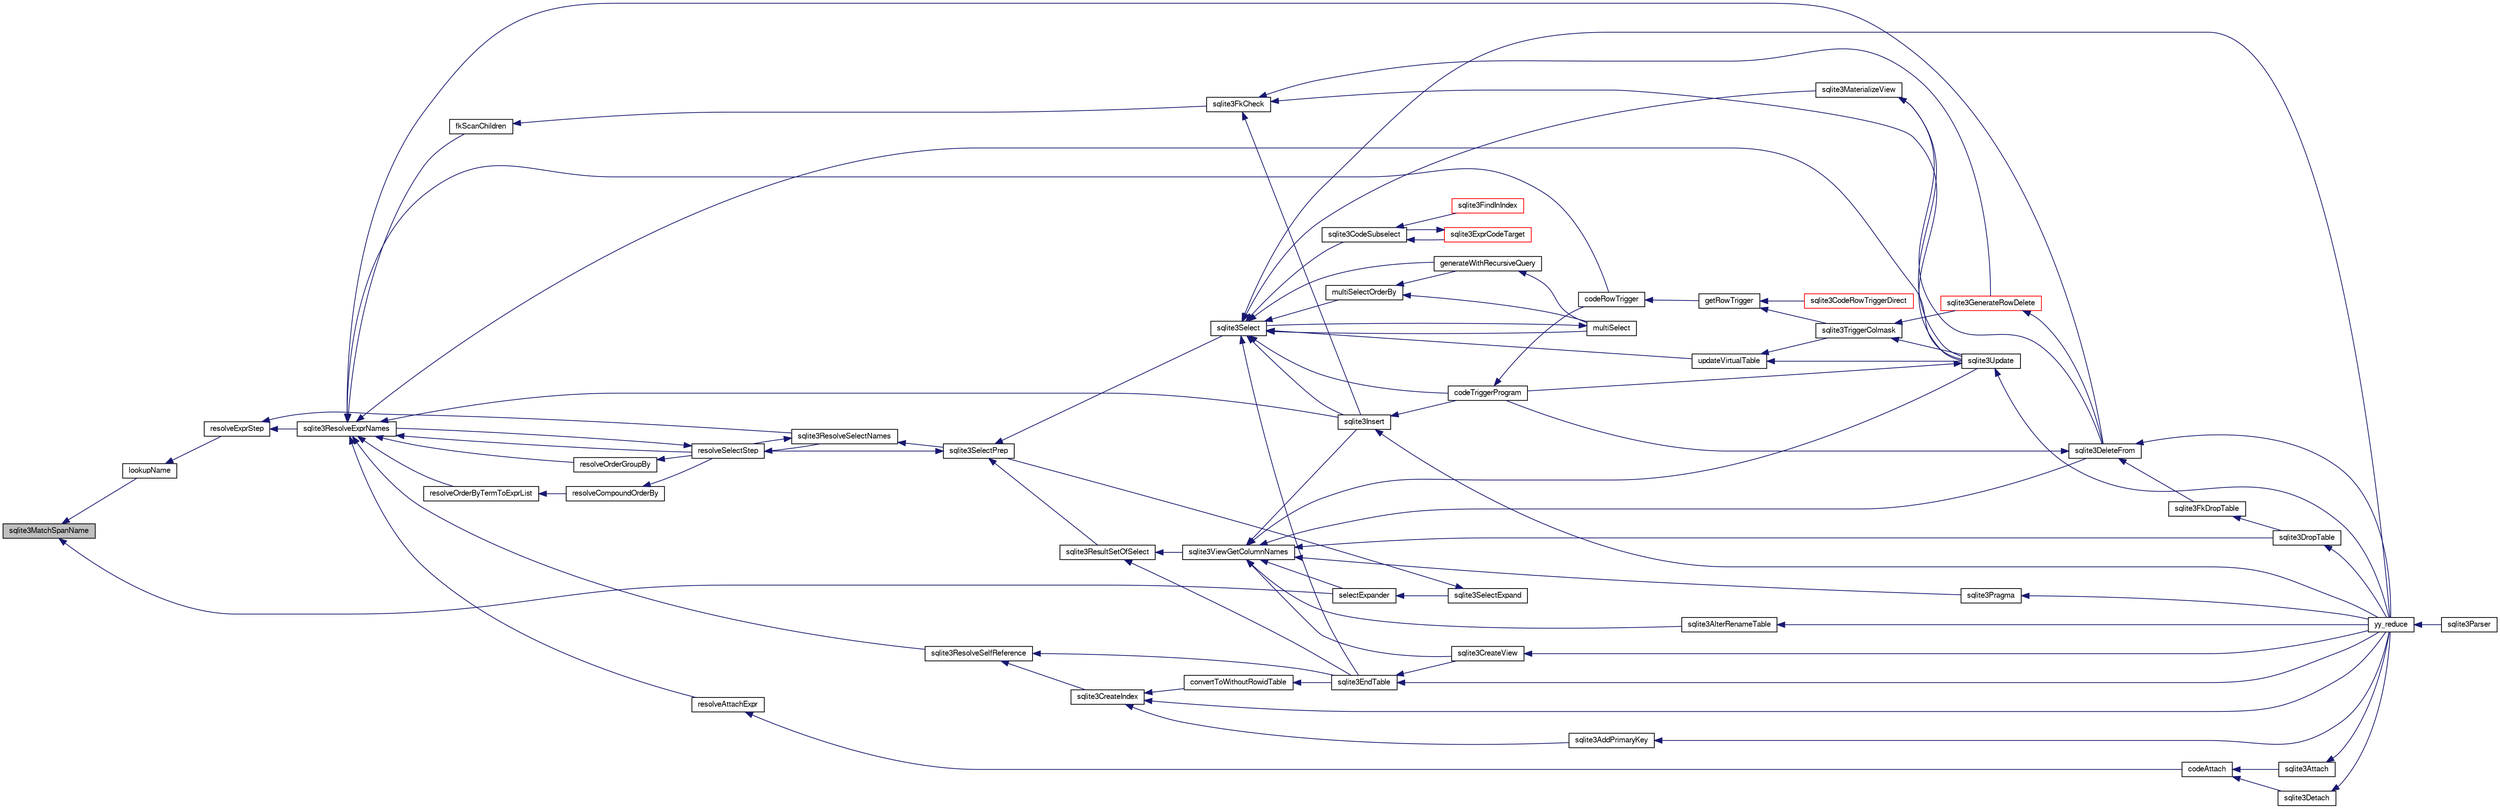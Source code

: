digraph "sqlite3MatchSpanName"
{
  edge [fontname="FreeSans",fontsize="10",labelfontname="FreeSans",labelfontsize="10"];
  node [fontname="FreeSans",fontsize="10",shape=record];
  rankdir="LR";
  Node586891 [label="sqlite3MatchSpanName",height=0.2,width=0.4,color="black", fillcolor="grey75", style="filled", fontcolor="black"];
  Node586891 -> Node586892 [dir="back",color="midnightblue",fontsize="10",style="solid",fontname="FreeSans"];
  Node586892 [label="lookupName",height=0.2,width=0.4,color="black", fillcolor="white", style="filled",URL="$sqlite3_8c.html#a9ee032f52b5e8bb82a72b574af904999"];
  Node586892 -> Node586893 [dir="back",color="midnightblue",fontsize="10",style="solid",fontname="FreeSans"];
  Node586893 [label="resolveExprStep",height=0.2,width=0.4,color="black", fillcolor="white", style="filled",URL="$sqlite3_8c.html#a0687a8650fd8a4ebbf5c2c5a75a8fb13"];
  Node586893 -> Node586894 [dir="back",color="midnightblue",fontsize="10",style="solid",fontname="FreeSans"];
  Node586894 [label="sqlite3ResolveExprNames",height=0.2,width=0.4,color="black", fillcolor="white", style="filled",URL="$sqlite3_8c.html#a537cf717a3f847807d3a3fd65da636ad"];
  Node586894 -> Node586895 [dir="back",color="midnightblue",fontsize="10",style="solid",fontname="FreeSans"];
  Node586895 [label="resolveOrderByTermToExprList",height=0.2,width=0.4,color="black", fillcolor="white", style="filled",URL="$sqlite3_8c.html#ac7f7eabdc769257622ad90aac3e02fe6"];
  Node586895 -> Node586896 [dir="back",color="midnightblue",fontsize="10",style="solid",fontname="FreeSans"];
  Node586896 [label="resolveCompoundOrderBy",height=0.2,width=0.4,color="black", fillcolor="white", style="filled",URL="$sqlite3_8c.html#a462c5aa49cfd6aad6a92fa60ddefc569"];
  Node586896 -> Node586897 [dir="back",color="midnightblue",fontsize="10",style="solid",fontname="FreeSans"];
  Node586897 [label="resolveSelectStep",height=0.2,width=0.4,color="black", fillcolor="white", style="filled",URL="$sqlite3_8c.html#a0b9015a9e505c63fd104dcbad672c814"];
  Node586897 -> Node586894 [dir="back",color="midnightblue",fontsize="10",style="solid",fontname="FreeSans"];
  Node586897 -> Node586898 [dir="back",color="midnightblue",fontsize="10",style="solid",fontname="FreeSans"];
  Node586898 [label="sqlite3ResolveSelectNames",height=0.2,width=0.4,color="black", fillcolor="white", style="filled",URL="$sqlite3_8c.html#a0cf10c480643b1ab9eaa02056a400734"];
  Node586898 -> Node586897 [dir="back",color="midnightblue",fontsize="10",style="solid",fontname="FreeSans"];
  Node586898 -> Node586899 [dir="back",color="midnightblue",fontsize="10",style="solid",fontname="FreeSans"];
  Node586899 [label="sqlite3SelectPrep",height=0.2,width=0.4,color="black", fillcolor="white", style="filled",URL="$sqlite3_8c.html#aa4385bd53c0a43dea72fbc23cc78e1c6"];
  Node586899 -> Node586897 [dir="back",color="midnightblue",fontsize="10",style="solid",fontname="FreeSans"];
  Node586899 -> Node586900 [dir="back",color="midnightblue",fontsize="10",style="solid",fontname="FreeSans"];
  Node586900 [label="sqlite3ResultSetOfSelect",height=0.2,width=0.4,color="black", fillcolor="white", style="filled",URL="$sqlite3_8c.html#ade35a86757654a36498d74152aa2fda8"];
  Node586900 -> Node586901 [dir="back",color="midnightblue",fontsize="10",style="solid",fontname="FreeSans"];
  Node586901 [label="sqlite3EndTable",height=0.2,width=0.4,color="black", fillcolor="white", style="filled",URL="$sqlite3_8c.html#a7b5f2c66c0f0b6f819d970ca389768b0"];
  Node586901 -> Node586902 [dir="back",color="midnightblue",fontsize="10",style="solid",fontname="FreeSans"];
  Node586902 [label="sqlite3CreateView",height=0.2,width=0.4,color="black", fillcolor="white", style="filled",URL="$sqlite3_8c.html#a9d85cb00ff71dee5cd9a019503a6982e"];
  Node586902 -> Node586903 [dir="back",color="midnightblue",fontsize="10",style="solid",fontname="FreeSans"];
  Node586903 [label="yy_reduce",height=0.2,width=0.4,color="black", fillcolor="white", style="filled",URL="$sqlite3_8c.html#a7c419a9b25711c666a9a2449ef377f14"];
  Node586903 -> Node586904 [dir="back",color="midnightblue",fontsize="10",style="solid",fontname="FreeSans"];
  Node586904 [label="sqlite3Parser",height=0.2,width=0.4,color="black", fillcolor="white", style="filled",URL="$sqlite3_8c.html#a0327d71a5fabe0b6a343d78a2602e72a"];
  Node586901 -> Node586903 [dir="back",color="midnightblue",fontsize="10",style="solid",fontname="FreeSans"];
  Node586900 -> Node586905 [dir="back",color="midnightblue",fontsize="10",style="solid",fontname="FreeSans"];
  Node586905 [label="sqlite3ViewGetColumnNames",height=0.2,width=0.4,color="black", fillcolor="white", style="filled",URL="$sqlite3_8c.html#aebc7cd8d9e2bd174ae0a60363d3f6ce8"];
  Node586905 -> Node586906 [dir="back",color="midnightblue",fontsize="10",style="solid",fontname="FreeSans"];
  Node586906 [label="sqlite3AlterRenameTable",height=0.2,width=0.4,color="black", fillcolor="white", style="filled",URL="$sqlite3_8c.html#aa5cfdb507ff74e559f2efb0318c96d2c"];
  Node586906 -> Node586903 [dir="back",color="midnightblue",fontsize="10",style="solid",fontname="FreeSans"];
  Node586905 -> Node586902 [dir="back",color="midnightblue",fontsize="10",style="solid",fontname="FreeSans"];
  Node586905 -> Node586907 [dir="back",color="midnightblue",fontsize="10",style="solid",fontname="FreeSans"];
  Node586907 [label="sqlite3DropTable",height=0.2,width=0.4,color="black", fillcolor="white", style="filled",URL="$sqlite3_8c.html#a5534f77364b5568783c0e50db3c9defb"];
  Node586907 -> Node586903 [dir="back",color="midnightblue",fontsize="10",style="solid",fontname="FreeSans"];
  Node586905 -> Node586908 [dir="back",color="midnightblue",fontsize="10",style="solid",fontname="FreeSans"];
  Node586908 [label="sqlite3DeleteFrom",height=0.2,width=0.4,color="black", fillcolor="white", style="filled",URL="$sqlite3_8c.html#ab9b4b45349188b49eabb23f94608a091"];
  Node586908 -> Node586909 [dir="back",color="midnightblue",fontsize="10",style="solid",fontname="FreeSans"];
  Node586909 [label="sqlite3FkDropTable",height=0.2,width=0.4,color="black", fillcolor="white", style="filled",URL="$sqlite3_8c.html#a1218c6fc74e89152ceaa4760e82f5ef9"];
  Node586909 -> Node586907 [dir="back",color="midnightblue",fontsize="10",style="solid",fontname="FreeSans"];
  Node586908 -> Node586910 [dir="back",color="midnightblue",fontsize="10",style="solid",fontname="FreeSans"];
  Node586910 [label="codeTriggerProgram",height=0.2,width=0.4,color="black", fillcolor="white", style="filled",URL="$sqlite3_8c.html#a120801f59d9281d201d2ff4b2606836e"];
  Node586910 -> Node586911 [dir="back",color="midnightblue",fontsize="10",style="solid",fontname="FreeSans"];
  Node586911 [label="codeRowTrigger",height=0.2,width=0.4,color="black", fillcolor="white", style="filled",URL="$sqlite3_8c.html#a463cea5aaaf388b560b206570a0022fc"];
  Node586911 -> Node586912 [dir="back",color="midnightblue",fontsize="10",style="solid",fontname="FreeSans"];
  Node586912 [label="getRowTrigger",height=0.2,width=0.4,color="black", fillcolor="white", style="filled",URL="$sqlite3_8c.html#a69626ef20b540d1a2b19cf56f3f45689"];
  Node586912 -> Node586913 [dir="back",color="midnightblue",fontsize="10",style="solid",fontname="FreeSans"];
  Node586913 [label="sqlite3CodeRowTriggerDirect",height=0.2,width=0.4,color="red", fillcolor="white", style="filled",URL="$sqlite3_8c.html#ad92829f9001bcf89a0299dad5a48acd4"];
  Node586912 -> Node586920 [dir="back",color="midnightblue",fontsize="10",style="solid",fontname="FreeSans"];
  Node586920 [label="sqlite3TriggerColmask",height=0.2,width=0.4,color="black", fillcolor="white", style="filled",URL="$sqlite3_8c.html#acace8e99e37ae5e84ea03c65e820c540"];
  Node586920 -> Node586915 [dir="back",color="midnightblue",fontsize="10",style="solid",fontname="FreeSans"];
  Node586915 [label="sqlite3GenerateRowDelete",height=0.2,width=0.4,color="red", fillcolor="white", style="filled",URL="$sqlite3_8c.html#a2c76cbf3027fc18fdbb8cb4cd96b77d9"];
  Node586915 -> Node586908 [dir="back",color="midnightblue",fontsize="10",style="solid",fontname="FreeSans"];
  Node586920 -> Node586918 [dir="back",color="midnightblue",fontsize="10",style="solid",fontname="FreeSans"];
  Node586918 [label="sqlite3Update",height=0.2,width=0.4,color="black", fillcolor="white", style="filled",URL="$sqlite3_8c.html#ac5aa67c46e8cc8174566fabe6809fafa"];
  Node586918 -> Node586910 [dir="back",color="midnightblue",fontsize="10",style="solid",fontname="FreeSans"];
  Node586918 -> Node586903 [dir="back",color="midnightblue",fontsize="10",style="solid",fontname="FreeSans"];
  Node586908 -> Node586903 [dir="back",color="midnightblue",fontsize="10",style="solid",fontname="FreeSans"];
  Node586905 -> Node586917 [dir="back",color="midnightblue",fontsize="10",style="solid",fontname="FreeSans"];
  Node586917 [label="sqlite3Insert",height=0.2,width=0.4,color="black", fillcolor="white", style="filled",URL="$sqlite3_8c.html#a5b17c9c2000bae6bdff8e6be48d7dc2b"];
  Node586917 -> Node586910 [dir="back",color="midnightblue",fontsize="10",style="solid",fontname="FreeSans"];
  Node586917 -> Node586903 [dir="back",color="midnightblue",fontsize="10",style="solid",fontname="FreeSans"];
  Node586905 -> Node586921 [dir="back",color="midnightblue",fontsize="10",style="solid",fontname="FreeSans"];
  Node586921 [label="sqlite3Pragma",height=0.2,width=0.4,color="black", fillcolor="white", style="filled",URL="$sqlite3_8c.html#a111391370f58f8e6a6eca51fd34d62ed"];
  Node586921 -> Node586903 [dir="back",color="midnightblue",fontsize="10",style="solid",fontname="FreeSans"];
  Node586905 -> Node586922 [dir="back",color="midnightblue",fontsize="10",style="solid",fontname="FreeSans"];
  Node586922 [label="selectExpander",height=0.2,width=0.4,color="black", fillcolor="white", style="filled",URL="$sqlite3_8c.html#abee977318fbf74531340c6e41b0ca953"];
  Node586922 -> Node586923 [dir="back",color="midnightblue",fontsize="10",style="solid",fontname="FreeSans"];
  Node586923 [label="sqlite3SelectExpand",height=0.2,width=0.4,color="black", fillcolor="white", style="filled",URL="$sqlite3_8c.html#ae55acd1d8219505e629c2148950fa3de"];
  Node586923 -> Node586899 [dir="back",color="midnightblue",fontsize="10",style="solid",fontname="FreeSans"];
  Node586905 -> Node586918 [dir="back",color="midnightblue",fontsize="10",style="solid",fontname="FreeSans"];
  Node586899 -> Node586924 [dir="back",color="midnightblue",fontsize="10",style="solid",fontname="FreeSans"];
  Node586924 [label="sqlite3Select",height=0.2,width=0.4,color="black", fillcolor="white", style="filled",URL="$sqlite3_8c.html#a2465ee8c956209ba4b272477b7c21a45"];
  Node586924 -> Node586925 [dir="back",color="midnightblue",fontsize="10",style="solid",fontname="FreeSans"];
  Node586925 [label="sqlite3CodeSubselect",height=0.2,width=0.4,color="black", fillcolor="white", style="filled",URL="$sqlite3_8c.html#aa69b46d2204a1d1b110107a1be12ee0c"];
  Node586925 -> Node586926 [dir="back",color="midnightblue",fontsize="10",style="solid",fontname="FreeSans"];
  Node586926 [label="sqlite3FindInIndex",height=0.2,width=0.4,color="red", fillcolor="white", style="filled",URL="$sqlite3_8c.html#af7d8c56ab0231f44bb5f87b3fafeffb2"];
  Node586925 -> Node586928 [dir="back",color="midnightblue",fontsize="10",style="solid",fontname="FreeSans"];
  Node586928 [label="sqlite3ExprCodeTarget",height=0.2,width=0.4,color="red", fillcolor="white", style="filled",URL="$sqlite3_8c.html#a4f308397a0a3ed299ed31aaa1ae2a293"];
  Node586928 -> Node586925 [dir="back",color="midnightblue",fontsize="10",style="solid",fontname="FreeSans"];
  Node586924 -> Node586901 [dir="back",color="midnightblue",fontsize="10",style="solid",fontname="FreeSans"];
  Node586924 -> Node586973 [dir="back",color="midnightblue",fontsize="10",style="solid",fontname="FreeSans"];
  Node586973 [label="sqlite3MaterializeView",height=0.2,width=0.4,color="black", fillcolor="white", style="filled",URL="$sqlite3_8c.html#a4557984b0b75f998fb0c3f231c9b1def"];
  Node586973 -> Node586908 [dir="back",color="midnightblue",fontsize="10",style="solid",fontname="FreeSans"];
  Node586973 -> Node586918 [dir="back",color="midnightblue",fontsize="10",style="solid",fontname="FreeSans"];
  Node586924 -> Node586917 [dir="back",color="midnightblue",fontsize="10",style="solid",fontname="FreeSans"];
  Node586924 -> Node586955 [dir="back",color="midnightblue",fontsize="10",style="solid",fontname="FreeSans"];
  Node586955 [label="generateWithRecursiveQuery",height=0.2,width=0.4,color="black", fillcolor="white", style="filled",URL="$sqlite3_8c.html#ade2c3663fa9c3b9676507984b9483942"];
  Node586955 -> Node586956 [dir="back",color="midnightblue",fontsize="10",style="solid",fontname="FreeSans"];
  Node586956 [label="multiSelect",height=0.2,width=0.4,color="black", fillcolor="white", style="filled",URL="$sqlite3_8c.html#a6456c61f3d9b2389738753cedfa24fa7"];
  Node586956 -> Node586924 [dir="back",color="midnightblue",fontsize="10",style="solid",fontname="FreeSans"];
  Node586924 -> Node586956 [dir="back",color="midnightblue",fontsize="10",style="solid",fontname="FreeSans"];
  Node586924 -> Node586957 [dir="back",color="midnightblue",fontsize="10",style="solid",fontname="FreeSans"];
  Node586957 [label="multiSelectOrderBy",height=0.2,width=0.4,color="black", fillcolor="white", style="filled",URL="$sqlite3_8c.html#afcdb8488c6f4dfdadaf9f04bca35b808"];
  Node586957 -> Node586955 [dir="back",color="midnightblue",fontsize="10",style="solid",fontname="FreeSans"];
  Node586957 -> Node586956 [dir="back",color="midnightblue",fontsize="10",style="solid",fontname="FreeSans"];
  Node586924 -> Node586910 [dir="back",color="midnightblue",fontsize="10",style="solid",fontname="FreeSans"];
  Node586924 -> Node586974 [dir="back",color="midnightblue",fontsize="10",style="solid",fontname="FreeSans"];
  Node586974 [label="updateVirtualTable",height=0.2,width=0.4,color="black", fillcolor="white", style="filled",URL="$sqlite3_8c.html#a740220531db9293c39a2cdd7da3f74e1"];
  Node586974 -> Node586920 [dir="back",color="midnightblue",fontsize="10",style="solid",fontname="FreeSans"];
  Node586974 -> Node586918 [dir="back",color="midnightblue",fontsize="10",style="solid",fontname="FreeSans"];
  Node586924 -> Node586903 [dir="back",color="midnightblue",fontsize="10",style="solid",fontname="FreeSans"];
  Node586894 -> Node586975 [dir="back",color="midnightblue",fontsize="10",style="solid",fontname="FreeSans"];
  Node586975 [label="resolveOrderGroupBy",height=0.2,width=0.4,color="black", fillcolor="white", style="filled",URL="$sqlite3_8c.html#a4dc8ed6177a5de887eae1010992e3d00"];
  Node586975 -> Node586897 [dir="back",color="midnightblue",fontsize="10",style="solid",fontname="FreeSans"];
  Node586894 -> Node586897 [dir="back",color="midnightblue",fontsize="10",style="solid",fontname="FreeSans"];
  Node586894 -> Node586976 [dir="back",color="midnightblue",fontsize="10",style="solid",fontname="FreeSans"];
  Node586976 [label="sqlite3ResolveSelfReference",height=0.2,width=0.4,color="black", fillcolor="white", style="filled",URL="$sqlite3_8c.html#ab524095a849de78f8728167d19336094"];
  Node586976 -> Node586901 [dir="back",color="midnightblue",fontsize="10",style="solid",fontname="FreeSans"];
  Node586976 -> Node586935 [dir="back",color="midnightblue",fontsize="10",style="solid",fontname="FreeSans"];
  Node586935 [label="sqlite3CreateIndex",height=0.2,width=0.4,color="black", fillcolor="white", style="filled",URL="$sqlite3_8c.html#a8dbe5e590ab6c58a8c45f34f7c81e825"];
  Node586935 -> Node586936 [dir="back",color="midnightblue",fontsize="10",style="solid",fontname="FreeSans"];
  Node586936 [label="sqlite3AddPrimaryKey",height=0.2,width=0.4,color="black", fillcolor="white", style="filled",URL="$sqlite3_8c.html#af2b0672c3379d2a7d927d210ae0ade62"];
  Node586936 -> Node586903 [dir="back",color="midnightblue",fontsize="10",style="solid",fontname="FreeSans"];
  Node586935 -> Node586937 [dir="back",color="midnightblue",fontsize="10",style="solid",fontname="FreeSans"];
  Node586937 [label="convertToWithoutRowidTable",height=0.2,width=0.4,color="black", fillcolor="white", style="filled",URL="$sqlite3_8c.html#a0d41effc4e4a0ba740429a08f6747313"];
  Node586937 -> Node586901 [dir="back",color="midnightblue",fontsize="10",style="solid",fontname="FreeSans"];
  Node586935 -> Node586903 [dir="back",color="midnightblue",fontsize="10",style="solid",fontname="FreeSans"];
  Node586894 -> Node586977 [dir="back",color="midnightblue",fontsize="10",style="solid",fontname="FreeSans"];
  Node586977 [label="resolveAttachExpr",height=0.2,width=0.4,color="black", fillcolor="white", style="filled",URL="$sqlite3_8c.html#a2b0ae2ee3fae38ccc805f582a9ce38f5"];
  Node586977 -> Node586950 [dir="back",color="midnightblue",fontsize="10",style="solid",fontname="FreeSans"];
  Node586950 [label="codeAttach",height=0.2,width=0.4,color="black", fillcolor="white", style="filled",URL="$sqlite3_8c.html#ade4e9e30d828a19c191fdcb098676d5b"];
  Node586950 -> Node586951 [dir="back",color="midnightblue",fontsize="10",style="solid",fontname="FreeSans"];
  Node586951 [label="sqlite3Detach",height=0.2,width=0.4,color="black", fillcolor="white", style="filled",URL="$sqlite3_8c.html#ab1a5a0b01c7560aef5e0b8603a68747d"];
  Node586951 -> Node586903 [dir="back",color="midnightblue",fontsize="10",style="solid",fontname="FreeSans"];
  Node586950 -> Node586952 [dir="back",color="midnightblue",fontsize="10",style="solid",fontname="FreeSans"];
  Node586952 [label="sqlite3Attach",height=0.2,width=0.4,color="black", fillcolor="white", style="filled",URL="$sqlite3_8c.html#ae0907fe0b43cc1b4c7e6a16213e8546f"];
  Node586952 -> Node586903 [dir="back",color="midnightblue",fontsize="10",style="solid",fontname="FreeSans"];
  Node586894 -> Node586908 [dir="back",color="midnightblue",fontsize="10",style="solid",fontname="FreeSans"];
  Node586894 -> Node586944 [dir="back",color="midnightblue",fontsize="10",style="solid",fontname="FreeSans"];
  Node586944 [label="fkScanChildren",height=0.2,width=0.4,color="black", fillcolor="white", style="filled",URL="$sqlite3_8c.html#a67c9dcb484336b3155e7a82a037d4691"];
  Node586944 -> Node586945 [dir="back",color="midnightblue",fontsize="10",style="solid",fontname="FreeSans"];
  Node586945 [label="sqlite3FkCheck",height=0.2,width=0.4,color="black", fillcolor="white", style="filled",URL="$sqlite3_8c.html#aa38fb76c7d6f48f19772877a41703b92"];
  Node586945 -> Node586915 [dir="back",color="midnightblue",fontsize="10",style="solid",fontname="FreeSans"];
  Node586945 -> Node586917 [dir="back",color="midnightblue",fontsize="10",style="solid",fontname="FreeSans"];
  Node586945 -> Node586918 [dir="back",color="midnightblue",fontsize="10",style="solid",fontname="FreeSans"];
  Node586894 -> Node586917 [dir="back",color="midnightblue",fontsize="10",style="solid",fontname="FreeSans"];
  Node586894 -> Node586911 [dir="back",color="midnightblue",fontsize="10",style="solid",fontname="FreeSans"];
  Node586894 -> Node586918 [dir="back",color="midnightblue",fontsize="10",style="solid",fontname="FreeSans"];
  Node586893 -> Node586898 [dir="back",color="midnightblue",fontsize="10",style="solid",fontname="FreeSans"];
  Node586891 -> Node586922 [dir="back",color="midnightblue",fontsize="10",style="solid",fontname="FreeSans"];
}
